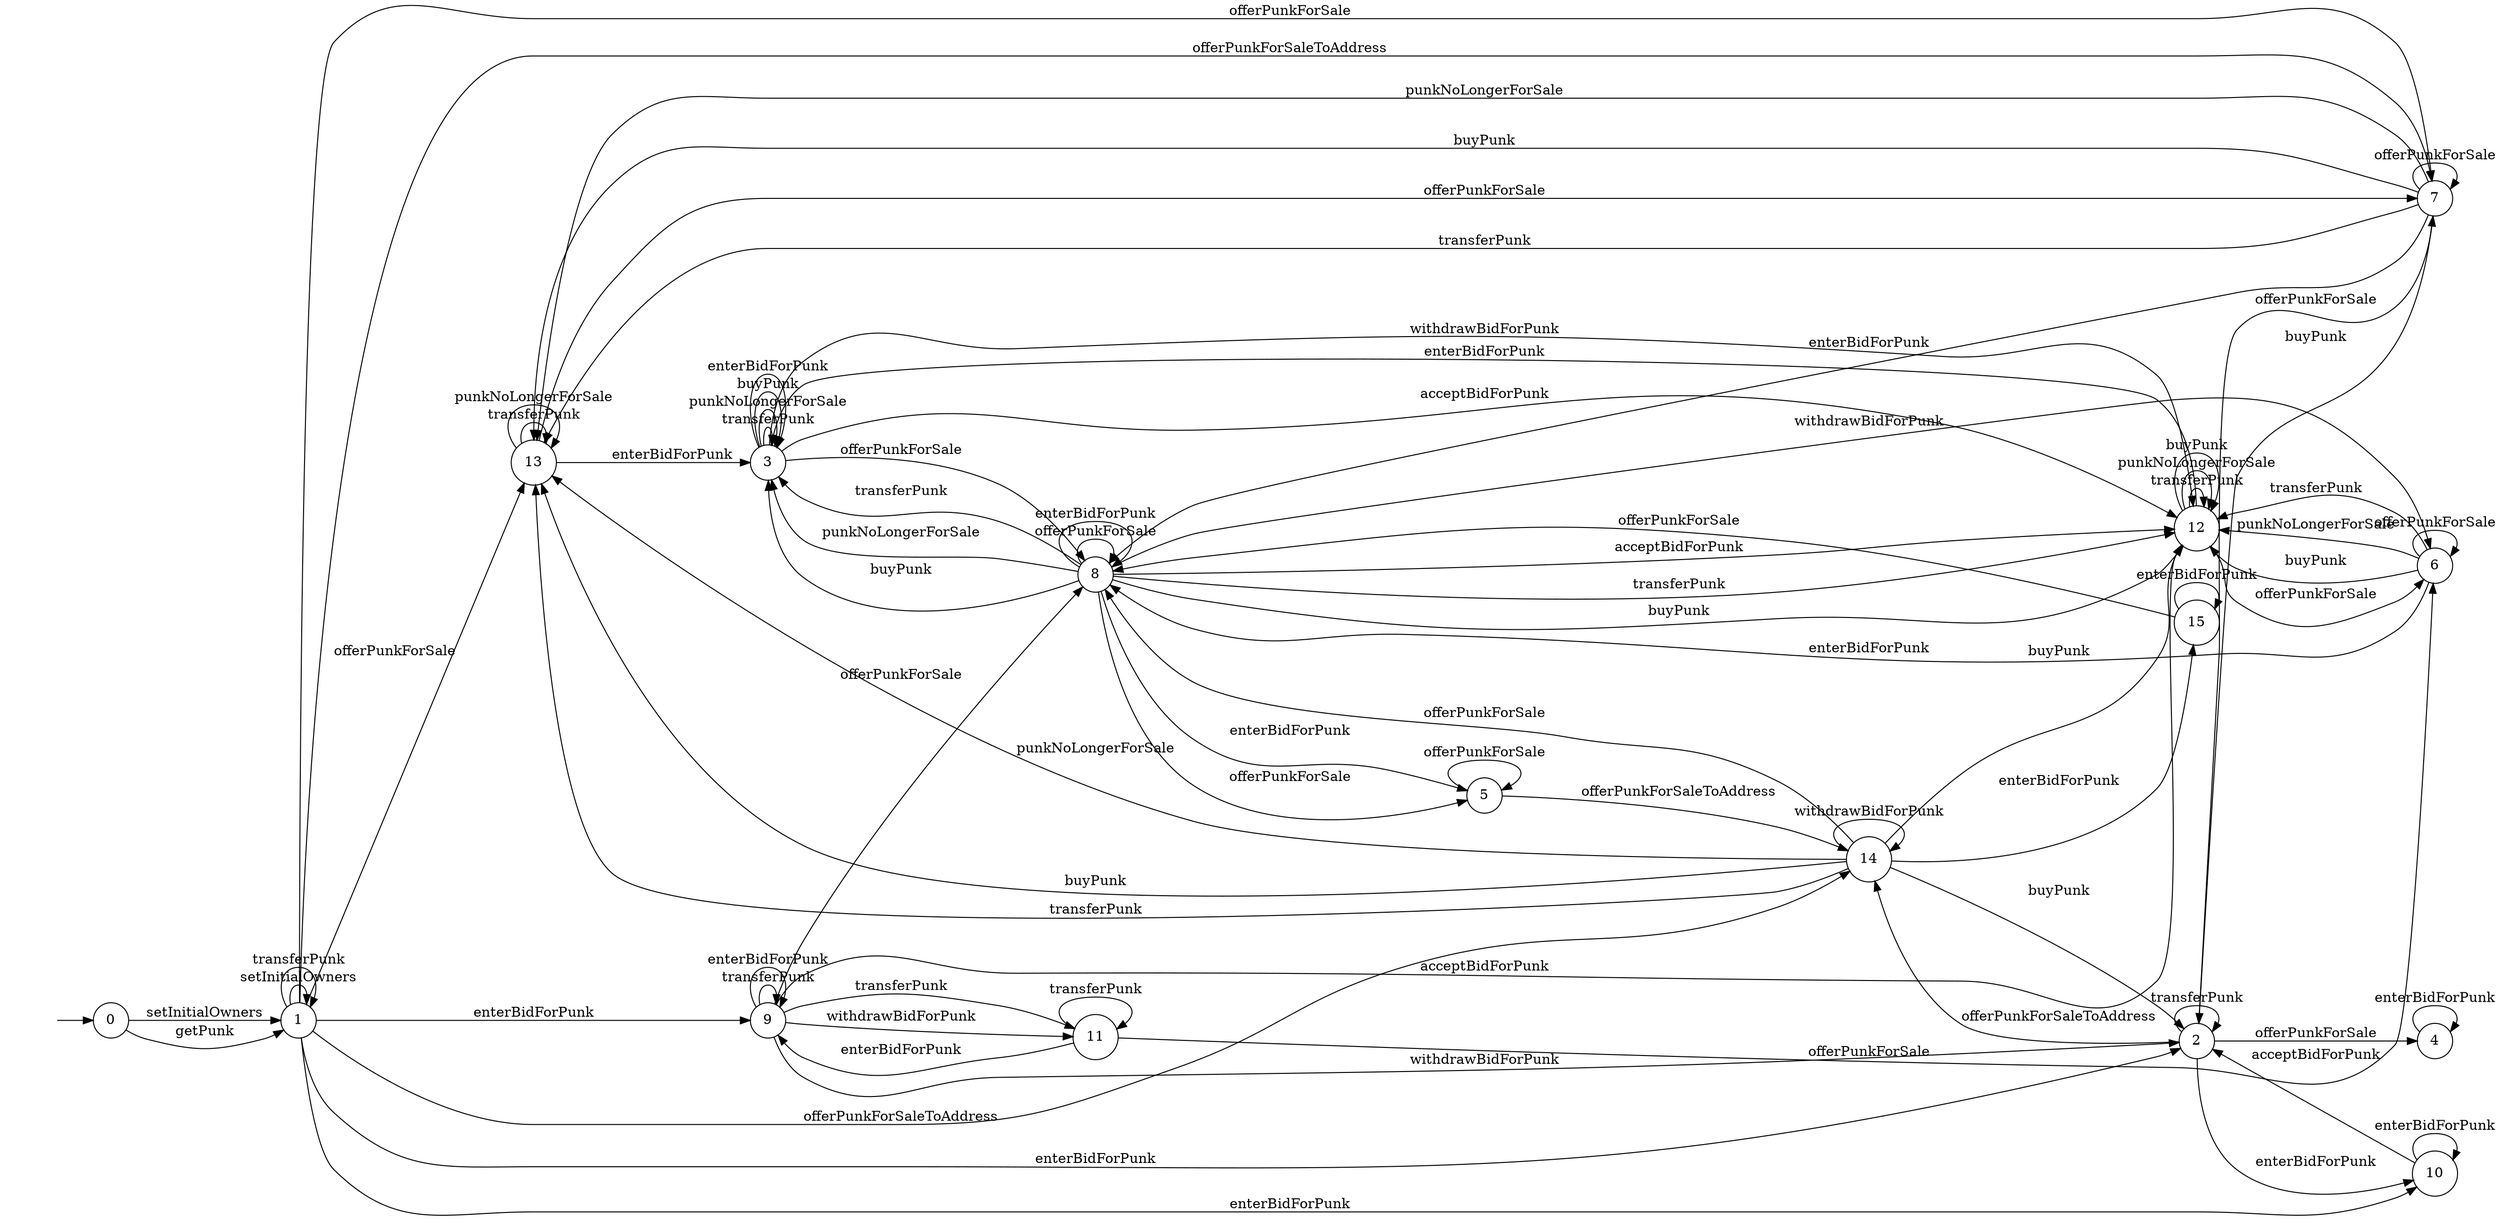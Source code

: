digraph "./InvConPlus/Dapp-Automata-data/result/model-fix/0xb47e3cd837ddf8e4c57f05d70ab865de6e193bbb/CryptoPunksMarket/FSM-17" {
	graph [rankdir=LR]
	"" [label="" shape=plaintext]
	13 [label=13 shape=circle]
	10 [label=10 shape=circle]
	14 [label=14 shape=circle]
	0 [label=0 shape=circle]
	9 [label=9 shape=circle]
	3 [label=3 shape=circle]
	6 [label=6 shape=circle]
	1 [label=1 shape=circle]
	5 [label=5 shape=circle]
	11 [label=11 shape=circle]
	8 [label=8 shape=circle]
	15 [label=15 shape=circle]
	4 [label=4 shape=circle]
	12 [label=12 shape=circle]
	2 [label=2 shape=circle]
	7 [label=7 shape=circle]
	"" -> 0 [label=""]
	0 -> 1 [label=setInitialOwners]
	0 -> 1 [label=getPunk]
	1 -> 1 [label=setInitialOwners]
	1 -> 1 [label=transferPunk]
	1 -> 13 [label=offerPunkForSale]
	1 -> 7 [label=offerPunkForSale]
	1 -> 7 [label=offerPunkForSaleToAddress]
	1 -> 14 [label=offerPunkForSaleToAddress]
	1 -> 9 [label=enterBidForPunk]
	1 -> 10 [label=enterBidForPunk]
	1 -> 2 [label=enterBidForPunk]
	15 -> 8 [label=offerPunkForSale]
	15 -> 15 [label=enterBidForPunk]
	14 -> 13 [label=transferPunk]
	14 -> 13 [label=punkNoLongerForSale]
	14 -> 8 [label=offerPunkForSale]
	14 -> 12 [label=buyPunk]
	14 -> 13 [label=buyPunk]
	14 -> 2 [label=buyPunk]
	14 -> 15 [label=enterBidForPunk]
	14 -> 14 [label=withdrawBidForPunk]
	8 -> 3 [label=transferPunk]
	8 -> 12 [label=transferPunk]
	8 -> 3 [label=punkNoLongerForSale]
	8 -> 8 [label=offerPunkForSale]
	8 -> 5 [label=offerPunkForSale]
	8 -> 3 [label=buyPunk]
	8 -> 12 [label=buyPunk]
	8 -> 8 [label=enterBidForPunk]
	8 -> 5 [label=enterBidForPunk]
	8 -> 12 [label=acceptBidForPunk]
	8 -> 6 [label=withdrawBidForPunk]
	7 -> 13 [label=transferPunk]
	7 -> 13 [label=punkNoLongerForSale]
	7 -> 7 [label=offerPunkForSale]
	7 -> 13 [label=buyPunk]
	7 -> 2 [label=buyPunk]
	7 -> 8 [label=enterBidForPunk]
	6 -> 12 [label=transferPunk]
	6 -> 12 [label=punkNoLongerForSale]
	6 -> 6 [label=offerPunkForSale]
	6 -> 12 [label=buyPunk]
	6 -> 8 [label=enterBidForPunk]
	5 -> 5 [label=offerPunkForSale]
	5 -> 14 [label=offerPunkForSaleToAddress]
	4 -> 4 [label=enterBidForPunk]
	13 -> 13 [label=transferPunk]
	13 -> 13 [label=punkNoLongerForSale]
	13 -> 7 [label=offerPunkForSale]
	13 -> 3 [label=enterBidForPunk]
	12 -> 12 [label=transferPunk]
	12 -> 12 [label=punkNoLongerForSale]
	12 -> 6 [label=offerPunkForSale]
	12 -> 12 [label=buyPunk]
	12 -> 3 [label=enterBidForPunk]
	11 -> 11 [label=transferPunk]
	11 -> 6 [label=offerPunkForSale]
	11 -> 9 [label=enterBidForPunk]
	10 -> 10 [label=enterBidForPunk]
	10 -> 2 [label=acceptBidForPunk]
	9 -> 9 [label=transferPunk]
	9 -> 11 [label=transferPunk]
	9 -> 8 [label=offerPunkForSale]
	9 -> 9 [label=enterBidForPunk]
	9 -> 12 [label=acceptBidForPunk]
	9 -> 2 [label=withdrawBidForPunk]
	9 -> 11 [label=withdrawBidForPunk]
	3 -> 3 [label=transferPunk]
	3 -> 3 [label=punkNoLongerForSale]
	3 -> 8 [label=offerPunkForSale]
	3 -> 3 [label=buyPunk]
	3 -> 3 [label=enterBidForPunk]
	3 -> 12 [label=acceptBidForPunk]
	3 -> 12 [label=withdrawBidForPunk]
	2 -> 2 [label=transferPunk]
	2 -> 4 [label=offerPunkForSale]
	2 -> 7 [label=offerPunkForSale]
	2 -> 14 [label=offerPunkForSaleToAddress]
	2 -> 10 [label=enterBidForPunk]
}
